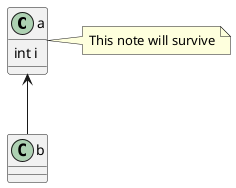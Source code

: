 {
  "sha1": "cuh3ihse3kvczu4arrft2z9q5simxn3",
  "insertion": {
    "when": "2024-06-01T09:03:02.087Z",
    "url": "https://github.com/plantuml/plantuml/issues/1348",
    "user": "plantuml@gmail.com"
  }
}
@startuml

class a {
    int i
}

class z

note left of a::i
    This note will be purged
end note

note right of a
    This note will survive
end note

a <-- b

remove @unlinked

@enduml
